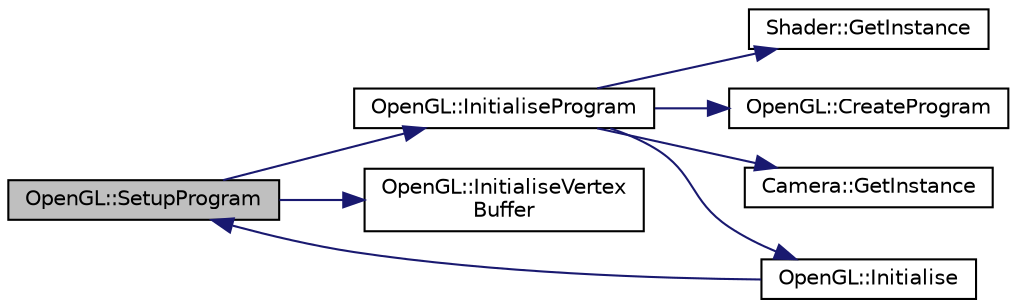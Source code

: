 digraph "OpenGL::SetupProgram"
{
  edge [fontname="Helvetica",fontsize="10",labelfontname="Helvetica",labelfontsize="10"];
  node [fontname="Helvetica",fontsize="10",shape=record];
  rankdir="LR";
  Node1 [label="OpenGL::SetupProgram",height=0.2,width=0.4,color="black", fillcolor="grey75", style="filled" fontcolor="black"];
  Node1 -> Node2 [color="midnightblue",fontsize="10",style="solid",fontname="Helvetica"];
  Node2 [label="OpenGL::InitialiseProgram",height=0.2,width=0.4,color="black", fillcolor="white", style="filled",URL="$class_open_g_l.html#a78e3b0e9cd0334e40a333345f9df3e07",tooltip="Initialises the program. "];
  Node2 -> Node3 [color="midnightblue",fontsize="10",style="solid",fontname="Helvetica"];
  Node3 [label="Shader::GetInstance",height=0.2,width=0.4,color="black", fillcolor="white", style="filled",URL="$class_shader.html#ab76379ba002c9d55447b84d364ad68a3",tooltip="Gets the instance. "];
  Node2 -> Node4 [color="midnightblue",fontsize="10",style="solid",fontname="Helvetica"];
  Node4 [label="OpenGL::Initialise",height=0.2,width=0.4,color="black", fillcolor="white", style="filled",URL="$class_open_g_l.html#a1f01b0a2b22bfaae0648edabfdcf26ee",tooltip="Initialises this object. "];
  Node4 -> Node1 [color="midnightblue",fontsize="10",style="solid",fontname="Helvetica"];
  Node2 -> Node5 [color="midnightblue",fontsize="10",style="solid",fontname="Helvetica"];
  Node5 [label="OpenGL::CreateProgram",height=0.2,width=0.4,color="black", fillcolor="white", style="filled",URL="$class_open_g_l.html#a6b8c91f2ffde01f5686c104a1a8a8966",tooltip="Creates a program. "];
  Node2 -> Node6 [color="midnightblue",fontsize="10",style="solid",fontname="Helvetica"];
  Node6 [label="Camera::GetInstance",height=0.2,width=0.4,color="black", fillcolor="white", style="filled",URL="$class_camera.html#a89f74fabad965a5692461fc5379a79c4",tooltip="Gets the instance. "];
  Node1 -> Node7 [color="midnightblue",fontsize="10",style="solid",fontname="Helvetica"];
  Node7 [label="OpenGL::InitialiseVertex\lBuffer",height=0.2,width=0.4,color="black", fillcolor="white", style="filled",URL="$class_open_g_l.html#ac159901aae6033e6f73a04567dc9b82e",tooltip="Initialises the vertex buffer. "];
}

